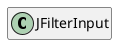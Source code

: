 @startuml
set namespaceSeparator \\
hide members
hide << alias >> circle

class JFilterInput
@enduml
